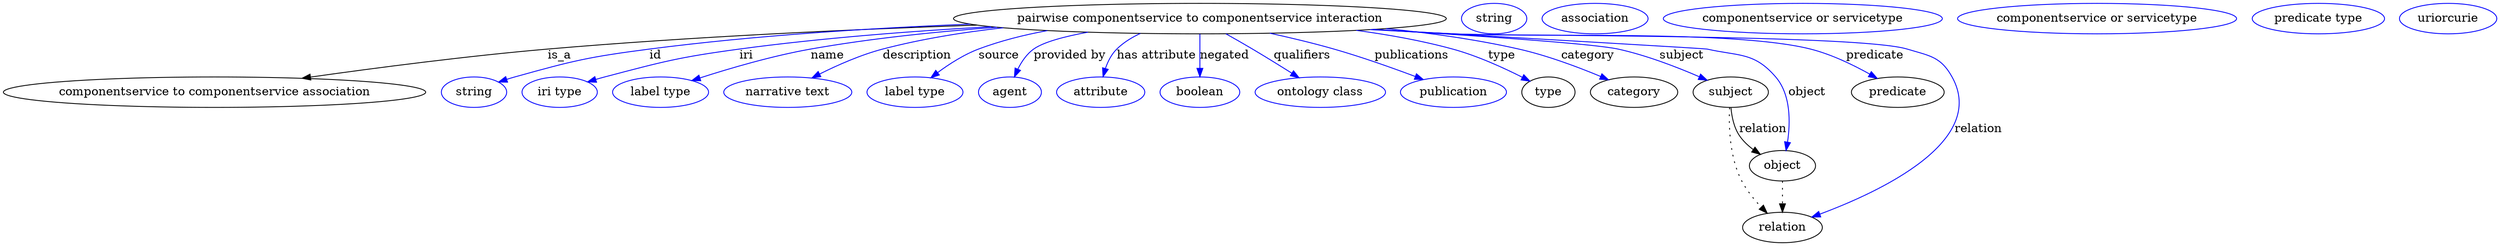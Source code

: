 digraph {
	graph [bb="0,0,2938.1,283"];
	node [label="\N"];
	"pairwise componentservice to componentservice interaction"	[height=0.5,
		label="pairwise componentservice to componentservice interaction",
		pos="1409.9,265",
		width=8.0701];
	"componentservice to componentservice association"	[height=0.5,
		pos="248.93,178",
		width=6.9147];
	"pairwise componentservice to componentservice interaction" -> "componentservice to componentservice association"	[label=is_a,
		lp="654.93,221.5",
		pos="e,351.85,194.45 1146.6,257.32 997.98,252.22 808.86,243.51 640.93,229 546.73,220.86 440.35,207 362.2,195.93"];
	id	[color=blue,
		height=0.5,
		label=string,
		pos="553.93,178",
		width=1.0652];
	"pairwise componentservice to componentservice interaction" -> id	[color=blue,
		label=id,
		lp="767.93,221.5",
		pos="e,582.92,189.98 1138.7,258.49 1022.1,253.77 884.43,245.05 760.93,229 689.36,219.7 671.44,215.43 601.93,196 598.82,195.13 595.62,\
194.17 592.42,193.15",
		style=solid];
	iri	[color=blue,
		height=0.5,
		label="iri type",
		pos="654.93,178",
		width=1.2277];
	"pairwise componentservice to componentservice interaction" -> iri	[color=blue,
		label=iri,
		lp="874.93,221.5",
		pos="e,687.85,190.15 1163.6,255.44 1070.3,250.28 963.47,242.06 866.93,229 795.41,219.32 777.72,214.38 707.93,196 704.56,195.11 701.08,\
194.14 697.6,193.12",
		style=solid];
	name	[color=blue,
		height=0.5,
		label="label type",
		pos="773.93,178",
		width=1.5707];
	"pairwise componentservice to componentservice interaction" -> name	[color=blue,
		label=name,
		lp="970.93,221.5",
		pos="e,810.72,191.72 1170.6,254.8 1099.5,249.63 1021.7,241.57 950.93,229 905.81,220.99 855.65,206.25 820.29,194.84",
		style=solid];
	description	[color=blue,
		height=0.5,
		label="narrative text",
		pos="923.93,178",
		width=2.0943];
	"pairwise componentservice to componentservice interaction" -> description	[color=blue,
		label=description,
		lp="1076.4,221.5",
		pos="e,952.45,194.87 1177.9,254.16 1130.5,248.84 1081.2,240.88 1035.9,229 1010.1,222.22 982.68,210.08 961.45,199.46",
		style=solid];
	source	[color=blue,
		height=0.5,
		label="label type",
		pos="1073.9,178",
		width=1.5707];
	"pairwise componentservice to componentservice interaction" -> source	[color=blue,
		label=source,
		lp="1172.9,221.5",
		pos="e,1092.6,195.01 1230,250.82 1202.3,245.69 1174.5,238.64 1148.9,229 1131.6,222.46 1114.2,211.27 1100.6,201.13",
		style=solid];
	"provided by"	[color=blue,
		height=0.5,
		label=agent,
		pos="1185.9,178",
		width=1.0291];
	"pairwise componentservice to componentservice interaction" -> "provided by"	[color=blue,
		label="provided by",
		lp="1256.4,221.5",
		pos="e,1191.2,196 1277.9,248.95 1250,243.84 1225.5,237.27 1213.9,229 1205.7,223.15 1199.6,214.1 1195.2,205.3",
		style=solid];
	"has attribute"	[color=blue,
		height=0.5,
		label=attribute,
		pos="1292.9,178",
		width=1.4443];
	"pairwise componentservice to componentservice interaction" -> "has attribute"	[color=blue,
		label="has attribute",
		lp="1358.9,221.5",
		pos="e,1295.7,196.31 1339.7,247.44 1329.5,242.74 1319.8,236.71 1311.9,229 1305.6,222.81 1301.4,214.3 1298.5,206.06",
		style=solid];
	negated	[color=blue,
		height=0.5,
		label=boolean,
		pos="1409.9,178",
		width=1.2999];
	"pairwise componentservice to componentservice interaction" -> negated	[color=blue,
		label=negated,
		lp="1438.9,221.5",
		pos="e,1409.9,196.18 1409.9,246.8 1409.9,235.16 1409.9,219.55 1409.9,206.24",
		style=solid];
	qualifiers	[color=blue,
		height=0.5,
		label="ontology class",
		pos="1550.9,178",
		width=2.1304];
	"pairwise componentservice to componentservice interaction" -> qualifiers	[color=blue,
		label=qualifiers,
		lp="1530.4,221.5",
		pos="e,1526.2,195.09 1440.7,247.04 1450.7,241.4 1461.9,235.03 1471.9,229 1487,219.98 1503.5,209.64 1517.4,200.72",
		style=solid];
	publications	[color=blue,
		height=0.5,
		label=publication,
		pos="1707.9,178",
		width=1.7332];
	"pairwise componentservice to componentservice interaction" -> publications	[color=blue,
		label=publications,
		lp="1658.9,221.5",
		pos="e,1672.7,192.98 1492.8,247.68 1517.2,242.33 1543.8,235.96 1567.9,229 1600.2,219.71 1635.8,206.96 1663,196.66",
		style=solid];
	type	[height=0.5,
		pos="1819.9,178",
		width=0.86659];
	"pairwise componentservice to componentservice interaction" -> type	[color=blue,
		label=type,
		lp="1764.9,221.5",
		pos="e,1798.1,191 1593.8,251.03 1631.6,245.94 1670.9,238.86 1706.9,229 1735.9,221.08 1767,206.87 1789.2,195.61",
		style=solid];
	category	[height=0.5,
		pos="1920.9,178",
		width=1.4263];
	"pairwise componentservice to componentservice interaction" -> category	[color=blue,
		label=category,
		lp="1866.4,221.5",
		pos="e,1890.8,192.64 1629.1,253.15 1680.6,247.96 1735,240.3 1784.9,229 1818.4,221.43 1854.7,207.75 1881.4,196.61",
		style=solid];
	subject	[height=0.5,
		pos="2034.9,178",
		width=1.2277];
	"pairwise componentservice to componentservice interaction" -> subject	[color=blue,
		label=subject,
		lp="1976.9,221.5",
		pos="e,2007.1,192.16 1614.8,252.2 1736.9,244.67 1873.5,235.21 1901.9,229 1935.4,221.68 1971.7,207.58 1997.9,196.21",
		style=solid];
	object	[height=0.5,
		pos="2095.9,91",
		width=1.0832];
	"pairwise componentservice to componentservice interaction" -> object	[color=blue,
		label=object,
		lp="2124.9,178",
		pos="e,2100.2,109.04 1616,252.31 1786.7,242.57 2002.1,230.1 2006.9,229 2044.8,220.41 2062.6,225.48 2087.9,196 2105.9,175.04 2105.3,142.11 \
2101.9,118.93",
		style=solid];
	predicate	[height=0.5,
		pos="2231.9,178",
		width=1.5165];
	"pairwise componentservice to componentservice interaction" -> predicate	[color=blue,
		label=predicate,
		lp="2204.9,221.5",
		pos="e,2207.6,194.34 1613.2,252.1 1645.6,250.32 1678.7,248.56 1709.9,247 1803,242.36 2038.6,251.83 2128.9,229 2153.6,222.78 2179.3,210.31 \
2198.8,199.39",
		style=solid];
	relation	[height=0.5,
		pos="2095.9,18",
		width=1.2999];
	"pairwise componentservice to componentservice interaction" -> relation	[color=blue,
		label=relation,
		lp="2326.9,134.5",
		pos="e,2130.5,30.332 1610.8,251.98 1643.9,250.18 1677.9,248.45 1709.9,247 1769.1,244.32 2186.2,246.25 2242.9,229 2269.5,220.92 2282.5,\
220.26 2295.9,196 2338.2,119.93 2211,60.266 2140.1,33.838",
		style=solid];
	association_type	[color=blue,
		height=0.5,
		label=string,
		pos="1756.9,265",
		width=1.0652];
	association_category	[color=blue,
		height=0.5,
		label=association,
		pos="1875.9,265",
		width=1.7332];
	subject -> object	[label=relation,
		lp="2072.9,134.5",
		pos="e,2069.8,104.51 2035.2,159.57 2036.1,149.35 2038.6,136.6 2044.9,127 2049.2,120.59 2055,115.03 2061.2,110.35"];
	subject -> relation	[pos="e,2078,34.864 2033.5,159.72 2032.5,138.15 2033.4,100.74 2047.9,73 2053.8,61.822 2062.4,51.094 2070.8,42.188",
		style=dotted];
	"componentservice to componentservice association_subject"	[color=blue,
		height=0.5,
		label="componentservice or servicetype",
		pos="2120.9,265",
		width=4.5677];
	object -> relation	[pos="e,2095.9,36.029 2095.9,72.813 2095.9,64.789 2095.9,55.047 2095.9,46.069",
		style=dotted];
	"componentservice to componentservice association_object"	[color=blue,
		height=0.5,
		label="componentservice or servicetype",
		pos="2467.9,265",
		width=4.5677];
	"pairwise componentservice to componentservice interaction_predicate"	[color=blue,
		height=0.5,
		label="predicate type",
		pos="2727.9,265",
		width=2.1665];
	"pairwise componentservice to componentservice interaction_relation"	[color=blue,
		height=0.5,
		label=uriorcurie,
		pos="2880.9,265",
		width=1.5887];
}

